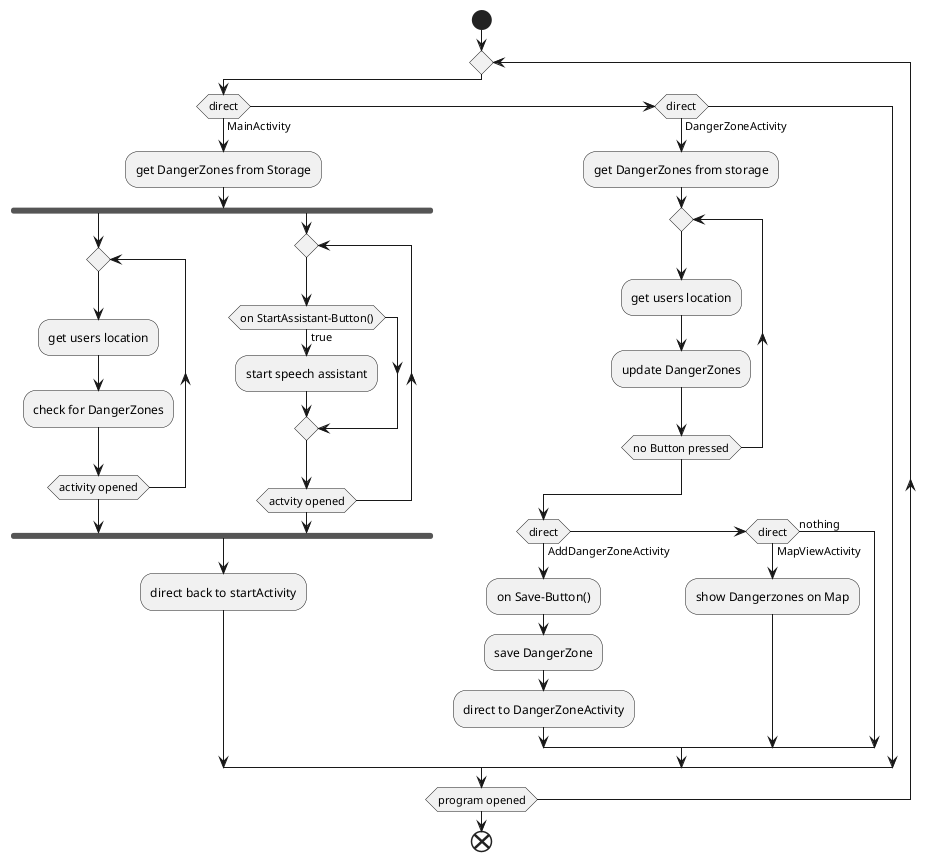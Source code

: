 @startuml
Start
repeat
if (direct) then (MainActivity)
:get DangerZones from Storage;
fork
repeat
:get users location;
:check for DangerZones;
repeat while(activity opened)
fork again
repeat
if(on StartAssistant-Button()) then (true)
:start speech assistant;
endif
repeat while(actvity opened)
end fork
:direct back to startActivity;
elseif(direct) then(DangerZoneActivity)
:get DangerZones from storage;
repeat
:get users location;
:update DangerZones;
repeat while(no Button pressed)
if(direct) then (AddDangerZoneActivity)
:on Save-Button();
:save DangerZone;
:direct to DangerZoneActivity;
elseif(direct) then (MapViewActivity)
:show Dangerzones on Map;
else(nothing)
endif
endif
repeat while(program opened)
end
@enduml